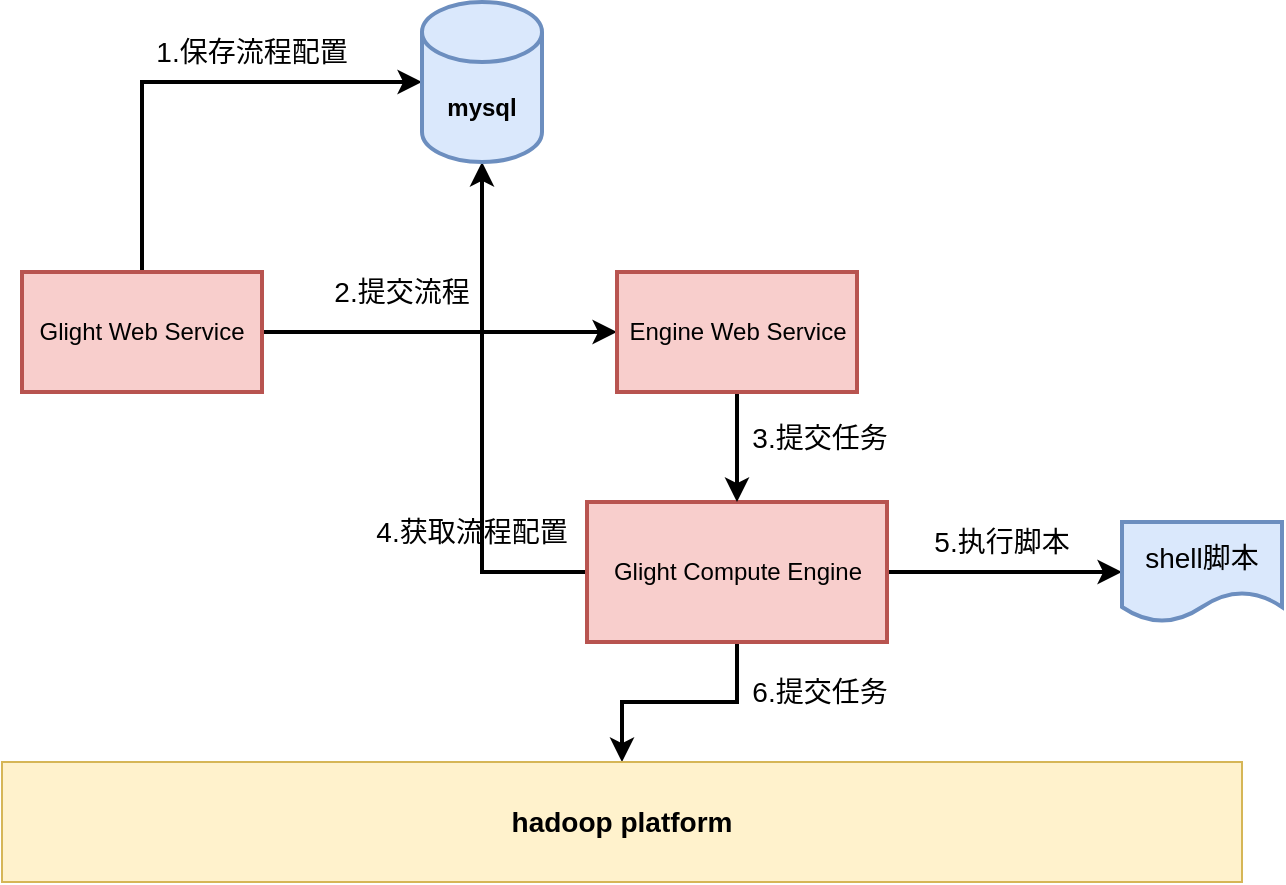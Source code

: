 <mxfile version="20.7.4" type="github">
  <diagram id="Kmn3U0o-lQbY1sT2C89C" name="第 1 页">
    <mxGraphModel dx="954" dy="559" grid="1" gridSize="10" guides="1" tooltips="1" connect="1" arrows="1" fold="1" page="1" pageScale="1" pageWidth="827" pageHeight="1169" math="0" shadow="0">
      <root>
        <mxCell id="0" />
        <mxCell id="1" parent="0" />
        <mxCell id="jdkhn8Jcz8riBsAay745-6" style="edgeStyle=orthogonalEdgeStyle;rounded=0;orthogonalLoop=1;jettySize=auto;html=1;entryX=0;entryY=0.5;entryDx=0;entryDy=0;fontSize=14;strokeWidth=2;" edge="1" parent="1" source="jdkhn8Jcz8riBsAay745-1" target="jdkhn8Jcz8riBsAay745-4">
          <mxGeometry relative="1" as="geometry" />
        </mxCell>
        <mxCell id="jdkhn8Jcz8riBsAay745-16" style="edgeStyle=orthogonalEdgeStyle;rounded=0;orthogonalLoop=1;jettySize=auto;html=1;entryX=0;entryY=0.5;entryDx=0;entryDy=0;entryPerimeter=0;strokeWidth=2;fontSize=14;exitX=0.5;exitY=0;exitDx=0;exitDy=0;" edge="1" parent="1" source="jdkhn8Jcz8riBsAay745-1" target="jdkhn8Jcz8riBsAay745-3">
          <mxGeometry relative="1" as="geometry" />
        </mxCell>
        <mxCell id="jdkhn8Jcz8riBsAay745-1" value="Glight Web Service" style="rounded=0;whiteSpace=wrap;html=1;fillColor=#f8cecc;strokeColor=#b85450;strokeWidth=2;" vertex="1" parent="1">
          <mxGeometry x="60" y="175" width="120" height="60" as="geometry" />
        </mxCell>
        <mxCell id="jdkhn8Jcz8riBsAay745-11" value="" style="edgeStyle=orthogonalEdgeStyle;rounded=0;orthogonalLoop=1;jettySize=auto;html=1;strokeWidth=2;fontSize=14;" edge="1" parent="1" source="jdkhn8Jcz8riBsAay745-2" target="jdkhn8Jcz8riBsAay745-10">
          <mxGeometry relative="1" as="geometry" />
        </mxCell>
        <mxCell id="jdkhn8Jcz8riBsAay745-13" value="" style="edgeStyle=orthogonalEdgeStyle;rounded=0;orthogonalLoop=1;jettySize=auto;html=1;strokeWidth=2;fontSize=14;" edge="1" parent="1" source="jdkhn8Jcz8riBsAay745-2" target="jdkhn8Jcz8riBsAay745-5">
          <mxGeometry relative="1" as="geometry" />
        </mxCell>
        <mxCell id="jdkhn8Jcz8riBsAay745-19" style="edgeStyle=orthogonalEdgeStyle;rounded=0;orthogonalLoop=1;jettySize=auto;html=1;entryX=0.5;entryY=1;entryDx=0;entryDy=0;entryPerimeter=0;strokeWidth=2;fontSize=14;" edge="1" parent="1" source="jdkhn8Jcz8riBsAay745-2" target="jdkhn8Jcz8riBsAay745-3">
          <mxGeometry relative="1" as="geometry" />
        </mxCell>
        <mxCell id="jdkhn8Jcz8riBsAay745-2" value="Glight Compute Engine" style="rounded=0;whiteSpace=wrap;html=1;fillColor=#f8cecc;strokeColor=#b85450;strokeWidth=2;" vertex="1" parent="1">
          <mxGeometry x="342.5" y="290" width="150" height="70" as="geometry" />
        </mxCell>
        <mxCell id="jdkhn8Jcz8riBsAay745-3" value="&lt;b&gt;mysql&lt;/b&gt;" style="shape=cylinder3;whiteSpace=wrap;html=1;boundedLbl=1;backgroundOutline=1;size=15;fillColor=#dae8fc;strokeColor=#6c8ebf;strokeWidth=2;" vertex="1" parent="1">
          <mxGeometry x="260" y="40" width="60" height="80" as="geometry" />
        </mxCell>
        <mxCell id="jdkhn8Jcz8riBsAay745-8" value="" style="edgeStyle=orthogonalEdgeStyle;rounded=0;orthogonalLoop=1;jettySize=auto;html=1;strokeWidth=2;fontSize=14;" edge="1" parent="1" source="jdkhn8Jcz8riBsAay745-4" target="jdkhn8Jcz8riBsAay745-2">
          <mxGeometry relative="1" as="geometry" />
        </mxCell>
        <mxCell id="jdkhn8Jcz8riBsAay745-4" value="Engine Web Service" style="rounded=0;whiteSpace=wrap;html=1;fillColor=#f8cecc;strokeColor=#b85450;strokeWidth=2;" vertex="1" parent="1">
          <mxGeometry x="357.5" y="175" width="120" height="60" as="geometry" />
        </mxCell>
        <mxCell id="jdkhn8Jcz8riBsAay745-5" value="&lt;font style=&quot;font-size: 14px;&quot;&gt;&lt;b&gt;hadoop platform&lt;/b&gt;&lt;/font&gt;" style="rounded=0;whiteSpace=wrap;html=1;fillColor=#fff2cc;strokeColor=#d6b656;" vertex="1" parent="1">
          <mxGeometry x="50" y="420" width="620" height="60" as="geometry" />
        </mxCell>
        <mxCell id="jdkhn8Jcz8riBsAay745-7" value="2.提交流程" style="text;html=1;strokeColor=none;fillColor=none;align=center;verticalAlign=middle;whiteSpace=wrap;rounded=0;strokeWidth=2;fontSize=14;" vertex="1" parent="1">
          <mxGeometry x="210" y="170" width="80" height="30" as="geometry" />
        </mxCell>
        <mxCell id="jdkhn8Jcz8riBsAay745-9" value="3.提交任务" style="text;html=1;strokeColor=none;fillColor=none;align=center;verticalAlign=middle;whiteSpace=wrap;rounded=0;strokeWidth=2;fontSize=14;" vertex="1" parent="1">
          <mxGeometry x="398.5" y="243" width="120" height="30" as="geometry" />
        </mxCell>
        <mxCell id="jdkhn8Jcz8riBsAay745-10" value="shell脚本" style="shape=document;whiteSpace=wrap;html=1;boundedLbl=1;strokeWidth=2;fontSize=14;fillColor=#dae8fc;strokeColor=#6c8ebf;" vertex="1" parent="1">
          <mxGeometry x="610" y="300" width="80" height="50" as="geometry" />
        </mxCell>
        <mxCell id="jdkhn8Jcz8riBsAay745-12" value="5.执行脚本" style="text;html=1;strokeColor=none;fillColor=none;align=center;verticalAlign=middle;whiteSpace=wrap;rounded=0;strokeWidth=2;fontSize=14;" vertex="1" parent="1">
          <mxGeometry x="490" y="295" width="120" height="30" as="geometry" />
        </mxCell>
        <mxCell id="jdkhn8Jcz8riBsAay745-14" value="6.提交任务" style="text;html=1;strokeColor=none;fillColor=none;align=center;verticalAlign=middle;whiteSpace=wrap;rounded=0;strokeWidth=2;fontSize=14;" vertex="1" parent="1">
          <mxGeometry x="418.5" y="370" width="80" height="30" as="geometry" />
        </mxCell>
        <mxCell id="jdkhn8Jcz8riBsAay745-17" value="1.保存流程配置" style="text;html=1;strokeColor=none;fillColor=none;align=center;verticalAlign=middle;whiteSpace=wrap;rounded=0;strokeWidth=2;fontSize=14;" vertex="1" parent="1">
          <mxGeometry x="120" y="50" width="110" height="30" as="geometry" />
        </mxCell>
        <mxCell id="jdkhn8Jcz8riBsAay745-20" value="4.获取流程配置" style="text;html=1;strokeColor=none;fillColor=none;align=center;verticalAlign=middle;whiteSpace=wrap;rounded=0;strokeWidth=2;fontSize=14;" vertex="1" parent="1">
          <mxGeometry x="230" y="290" width="110" height="30" as="geometry" />
        </mxCell>
      </root>
    </mxGraphModel>
  </diagram>
</mxfile>

